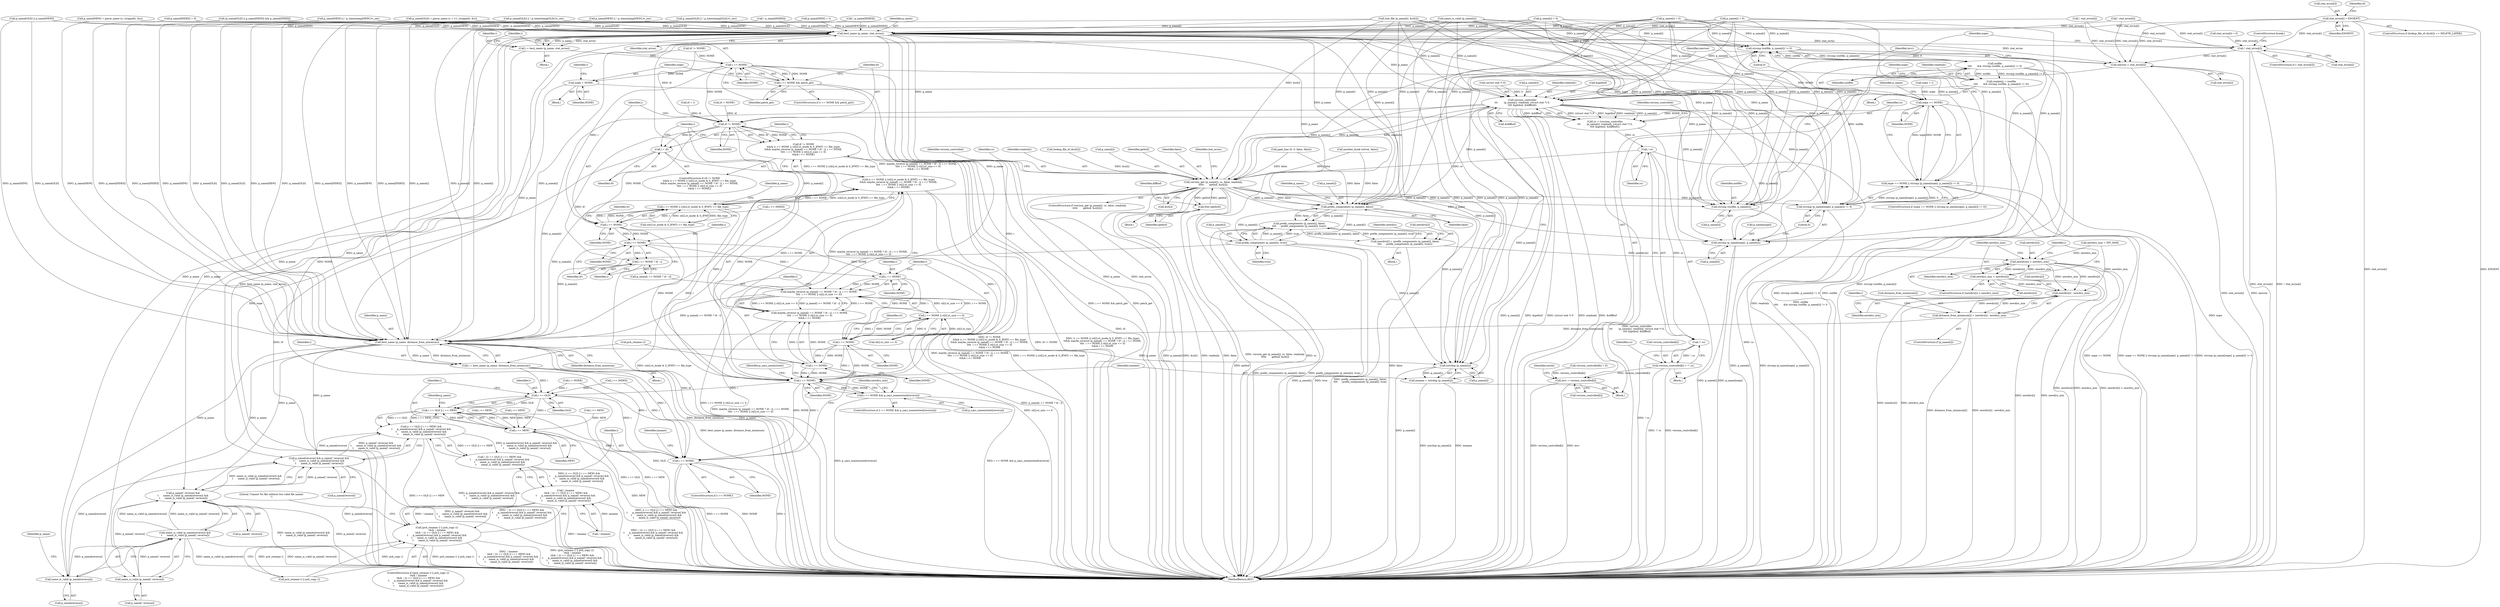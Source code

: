 digraph "0_savannah_f290f48a621867084884bfff87f8093c15195e6a@array" {
"1001793" [label="(Call,stat_errno[i] = ENOENT)"];
"1001816" [label="(Call,best_name (p_name, stat_errno))"];
"1001814" [label="(Call,i = best_name (p_name, stat_errno))"];
"1001821" [label="(Call,i == NONE)"];
"1001820" [label="(Call,i == NONE && patch_get)"];
"1001827" [label="(Call,nope = NONE)"];
"1001861" [label="(Call,nope == NONE)"];
"1001860" [label="(Call,nope == NONE || strcmp (p_name[nope], p_name[i]) != 0)"];
"1001937" [label="(Call,i0 != NONE)"];
"1001936" [label="(Call,i0 != NONE\n\t\t&& (i == NONE || (st[i].st_mode & S_IFMT) == file_type)\n\t\t&& maybe_reverse (p_name[i == NONE ? i0 : i], i == NONE,\n\t\t\t\t  i == NONE || st[i].st_size == 0)\n\t\t&& i == NONE)"];
"1001942" [label="(Call,i == NONE)"];
"1001941" [label="(Call,i == NONE || (st[i].st_mode & S_IFMT) == file_type)"];
"1001940" [label="(Call,(i == NONE || (st[i].st_mode & S_IFMT) == file_type)\n\t\t&& maybe_reverse (p_name[i == NONE ? i0 : i], i == NONE,\n\t\t\t\t  i == NONE || st[i].st_size == 0)\n\t\t&& i == NONE)"];
"1001959" [label="(Call,i == NONE)"];
"1001958" [label="(Call,i == NONE ? i0 : i)"];
"1001964" [label="(Call,i == NONE)"];
"1001955" [label="(Call,maybe_reverse (p_name[i == NONE ? i0 : i], i == NONE,\n\t\t\t\t  i == NONE || st[i].st_size == 0))"];
"1001954" [label="(Call,maybe_reverse (p_name[i == NONE ? i0 : i], i == NONE,\n\t\t\t\t  i == NONE || st[i].st_size == 0)\n\t\t&& i == NONE)"];
"1002063" [label="(Call,best_name (p_name, distance_from_minimum))"];
"1002061" [label="(Call,i = best_name (p_name, distance_from_minimum))"];
"1002077" [label="(Call,i == OLD)"];
"1002076" [label="(Call,i == OLD || i == NEW)"];
"1002075" [label="(Call,(i == OLD || i == NEW) &&\n\t      p_name[reverse] && p_name[! reverse] &&\n\t      name_is_valid (p_name[reverse]) &&\n \t      name_is_valid (p_name[! reverse]))"];
"1002074" [label="(Call,! ((i == OLD || i == NEW) &&\n\t      p_name[reverse] && p_name[! reverse] &&\n\t      name_is_valid (p_name[reverse]) &&\n \t      name_is_valid (p_name[! reverse])))"];
"1002071" [label="(Call,! inname\n \t&& ! ((i == OLD || i == NEW) &&\n\t      p_name[reverse] && p_name[! reverse] &&\n\t      name_is_valid (p_name[reverse]) &&\n \t      name_is_valid (p_name[! reverse])))"];
"1002067" [label="(Call,(pch_rename () || pch_copy ())\n \t&& ! inname\n \t&& ! ((i == OLD || i == NEW) &&\n\t      p_name[reverse] && p_name[! reverse] &&\n\t      name_is_valid (p_name[reverse]) &&\n \t      name_is_valid (p_name[! reverse])))"];
"1002080" [label="(Call,i == NEW)"];
"1002110" [label="(Call,i == NONE)"];
"1002083" [label="(Call,p_name[reverse] && p_name[! reverse] &&\n\t      name_is_valid (p_name[reverse]) &&\n \t      name_is_valid (p_name[! reverse]))"];
"1002087" [label="(Call,p_name[! reverse] &&\n\t      name_is_valid (p_name[reverse]) &&\n \t      name_is_valid (p_name[! reverse]))"];
"1002093" [label="(Call,name_is_valid (p_name[reverse]))"];
"1002092" [label="(Call,name_is_valid (p_name[reverse]) &&\n \t      name_is_valid (p_name[! reverse]))"];
"1002097" [label="(Call,name_is_valid (p_name[! reverse]))"];
"1002152" [label="(Call,xstrdup (p_name[i]))"];
"1002150" [label="(Call,inname = xstrdup (p_name[i]))"];
"1001968" [label="(Call,i == NONE)"];
"1001967" [label="(Call,i == NONE || st[i].st_size == 0)"];
"1001978" [label="(Call,i == NONE)"];
"1001986" [label="(Call,i == NONE)"];
"1001985" [label="(Call,i == NONE && p_says_nonexistent[reverse])"];
"1001981" [label="(Call,i = i0)"];
"1001852" [label="(Call,strcmp (outfile, p_name[i]) != 0)"];
"1001850" [label="(Call,outfile\n\t\t\t\t       && strcmp (outfile, p_name[i]) != 0)"];
"1001848" [label="(Call,readonly = (outfile\n\t\t\t\t       && strcmp (outfile, p_name[i]) != 0))"];
"1001876" [label="(Call,version_controller\n\t\t\t        (p_name[i], readonly, (struct stat *) 0,\n\t\t\t\t &getbuf, &diffbuf))"];
"1001853" [label="(Call,strcmp (outfile, p_name[i]))"];
"1001864" [label="(Call,strcmp (p_name[nope], p_name[i]) != 0)"];
"1001865" [label="(Call,strcmp (p_name[nope], p_name[i]))"];
"1001874" [label="(Call,cs = (version_controller\n\t\t\t        (p_name[i], readonly, (struct stat *) 0,\n\t\t\t\t &getbuf, &diffbuf)))"];
"1001893" [label="(Call,! cs)"];
"1001892" [label="(Call,!! cs)"];
"1001888" [label="(Call,version_controlled[i] = !! cs)"];
"1002161" [label="(Call,invc = version_controlled[i])"];
"1001899" [label="(Call,version_get (p_name[i], cs, false, readonly,\n\t\t\t\t\t       getbuf, &st[i]))"];
"1001922" [label="(Call,free (getbuf))"];
"1002018" [label="(Call,prefix_components (p_name[i], false))"];
"1002017" [label="(Call,prefix_components (p_name[i], false)\n\t\t\t\t    - prefix_components (p_name[i], true))"];
"1002013" [label="(Call,newdirs[i] = (prefix_components (p_name[i], false)\n\t\t\t\t    - prefix_components (p_name[i], true)))"];
"1002029" [label="(Call,newdirs[i] < newdirs_min)"];
"1002034" [label="(Call,newdirs_min = newdirs[i])"];
"1002056" [label="(Call,newdirs[i] - newdirs_min)"];
"1002052" [label="(Call,distance_from_minimum[i] = newdirs[i] - newdirs_min)"];
"1002023" [label="(Call,prefix_components (p_name[i], true))"];
"1001927" [label="(Call,! stat_errno[i])"];
"1002156" [label="(Call,inerrno = stat_errno[i])"];
"1001904" [label="(Identifier,false)"];
"1002018" [label="(Call,prefix_components (p_name[i], false))"];
"1000187" [label="(Call,p_name[i] = 0)"];
"1001982" [label="(Identifier,i)"];
"1002153" [label="(Call,p_name[i])"];
"1002156" [label="(Call,inerrno = stat_errno[i])"];
"1001988" [label="(Identifier,NONE)"];
"1001903" [label="(Identifier,cs)"];
"1002110" [label="(Call,i == NONE)"];
"1001971" [label="(Call,st[i].st_size == 0)"];
"1001866" [label="(Call,p_name[nope])"];
"1001892" [label="(Call,!! cs)"];
"1001834" [label="(Call,i <= INDEX)"];
"1001820" [label="(Call,i == NONE && patch_get)"];
"1002163" [label="(Call,version_controlled[i])"];
"1002111" [label="(Identifier,i)"];
"1001818" [label="(Identifier,stat_errno)"];
"1001585" [label="(Call,! p_name[INDEX])"];
"1002017" [label="(Call,prefix_components (p_name[i], false)\n\t\t\t\t    - prefix_components (p_name[i], true))"];
"1002080" [label="(Call,i == NEW)"];
"1002099" [label="(Identifier,p_name)"];
"1002060" [label="(Identifier,newdirs_min)"];
"1001888" [label="(Call,version_controlled[i] = !! cs)"];
"1001794" [label="(Call,stat_errno[i])"];
"1002079" [label="(Identifier,OLD)"];
"1001884" [label="(Call,&getbuf)"];
"1001787" [label="(Call,lookup_file_id (&st[i]))"];
"1001721" [label="(Call,i <= INDEX)"];
"1002064" [label="(Identifier,p_name)"];
"1001890" [label="(Identifier,version_controlled)"];
"1001917" [label="(Call,version_controlled[i] = 0)"];
"1002036" [label="(Call,newdirs[i])"];
"1001821" [label="(Call,i == NONE)"];
"1001897" [label="(Block,)"];
"1001875" [label="(Identifier,cs)"];
"1001957" [label="(Identifier,p_name)"];
"1001848" [label="(Call,readonly = (outfile\n\t\t\t\t       && strcmp (outfile, p_name[i]) != 0))"];
"1002084" [label="(Call,p_name[reverse])"];
"1001395" [label="(Call,p_name[OLD] || ! p_timestamp[OLD].tv_sec)"];
"1001898" [label="(ControlStructure,if (version_get (p_name[i], cs, false, readonly,\n\t\t\t\t\t       getbuf, &st[i])))"];
"1001852" [label="(Call,strcmp (outfile, p_name[i]) != 0)"];
"1001986" [label="(Call,i == NONE)"];
"1001881" [label="(Call,(struct stat *) 0)"];
"1002063" [label="(Call,best_name (p_name, distance_from_minimum))"];
"1002028" [label="(ControlStructure,if (newdirs[i] < newdirs_min))"];
"1001928" [label="(Call,stat_errno[i])"];
"1001956" [label="(Call,p_name[i == NONE ? i0 : i])"];
"1001860" [label="(Call,nope == NONE || strcmp (p_name[nope], p_name[i]) != 0)"];
"1001900" [label="(Call,p_name[i])"];
"1002167" [label="(Identifier,instat)"];
"1002053" [label="(Call,distance_from_minimum[i])"];
"1001933" [label="(Identifier,nope)"];
"1001978" [label="(Call,i == NONE)"];
"1002013" [label="(Call,newdirs[i] = (prefix_components (p_name[i], false)\n\t\t\t\t    - prefix_components (p_name[i], true)))"];
"1002029" [label="(Call,newdirs[i] < newdirs_min)"];
"1001771" [label="(Call,stat_file (p_name[i], &st[i]))"];
"1002083" [label="(Call,p_name[reverse] && p_name[! reverse] &&\n\t      name_is_valid (p_name[reverse]) &&\n \t      name_is_valid (p_name[! reverse]))"];
"1002092" [label="(Call,name_is_valid (p_name[reverse]) &&\n \t      name_is_valid (p_name[! reverse]))"];
"1002152" [label="(Call,xstrdup (p_name[i]))"];
"1001733" [label="(Call,i0 != NONE)"];
"1001823" [label="(Identifier,NONE)"];
"1002088" [label="(Call,p_name[! reverse])"];
"1001850" [label="(Call,outfile\n\t\t\t\t       && strcmp (outfile, p_name[i]) != 0)"];
"1001985" [label="(Call,i == NONE && p_says_nonexistent[reverse])"];
"1002162" [label="(Identifier,invc)"];
"1002012" [label="(Block,)"];
"1002062" [label="(Identifier,i)"];
"1001405" [label="(Call,p_name[NEW] || ! p_timestamp[NEW].tv_sec)"];
"1000834" [label="(Call,i <= NEW)"];
"1001802" [label="(Call,name_is_valid (p_name[i]))"];
"1001935" [label="(ControlStructure,if (i0 != NONE\n\t\t&& (i == NONE || (st[i].st_mode & S_IFMT) == file_type)\n\t\t&& maybe_reverse (p_name[i == NONE ? i0 : i], i == NONE,\n\t\t\t\t  i == NONE || st[i].st_size == 0)\n\t\t&& i == NONE))"];
"1001814" [label="(Call,i = best_name (p_name, stat_errno))"];
"1001867" [label="(Identifier,p_name)"];
"1001936" [label="(Call,i0 != NONE\n\t\t&& (i == NONE || (st[i].st_mode & S_IFMT) == file_type)\n\t\t&& maybe_reverse (p_name[i == NONE ? i0 : i], i == NONE,\n\t\t\t\t  i == NONE || st[i].st_size == 0)\n\t\t&& i == NONE)"];
"1002078" [label="(Identifier,i)"];
"1001906" [label="(Identifier,getbuf)"];
"1002033" [label="(Identifier,newdirs_min)"];
"1001843" [label="(Block,)"];
"1002035" [label="(Identifier,newdirs_min)"];
"1001960" [label="(Identifier,i)"];
"1001696" [label="(Call,(p_name[OLD] || p_name[NEW]) && p_name[INDEX])"];
"1002019" [label="(Call,p_name[i])"];
"1001981" [label="(Call,i = i0)"];
"1002024" [label="(Call,p_name[i])"];
"1002173" [label="(MethodReturn,RET)"];
"1001940" [label="(Call,(i == NONE || (st[i].st_mode & S_IFMT) == file_type)\n\t\t&& maybe_reverse (p_name[i == NONE ? i0 : i], i == NONE,\n\t\t\t\t  i == NONE || st[i].st_size == 0)\n\t\t&& i == NONE)"];
"1001970" [label="(Identifier,NONE)"];
"1001869" [label="(Call,p_name[i])"];
"1001990" [label="(Identifier,p_says_nonexistent)"];
"1001832" [label="(Identifier,i)"];
"1001793" [label="(Call,stat_errno[i] = ENOENT)"];
"1001979" [label="(Identifier,i)"];
"1001858" [label="(Literal,0)"];
"1002052" [label="(Call,distance_from_minimum[i] = newdirs[i] - newdirs_min)"];
"1000813" [label="(Call,p_name[NEW] = parse_name (u, strippath, &u))"];
"1002030" [label="(Call,newdirs[i])"];
"1001964" [label="(Call,i == NONE)"];
"1001859" [label="(ControlStructure,if (nope == NONE || strcmp (p_name[nope], p_name[i]) != 0))"];
"1002075" [label="(Call,(i == OLD || i == NEW) &&\n\t      p_name[reverse] && p_name[! reverse] &&\n\t      name_is_valid (p_name[reverse]) &&\n \t      name_is_valid (p_name[! reverse]))"];
"1002151" [label="(Identifier,inname)"];
"1001893" [label="(Call,! cs)"];
"1000844" [label="(Call,p_name[i] = 0)"];
"1001689" [label="(Call,i0 = NONE)"];
"1001815" [label="(Identifier,i)"];
"1001995" [label="(Call,newdirs_min = INT_MAX)"];
"1001697" [label="(Call,p_name[OLD] || p_name[NEW])"];
"1001942" [label="(Call,i == NONE)"];
"1001827" [label="(Call,nope = NONE)"];
"1002072" [label="(Call,! inname)"];
"1001941" [label="(Call,i == NONE || (st[i].st_mode & S_IFMT) == file_type)"];
"1000777" [label="(Call,i <= NEW)"];
"1001416" [label="(Call,! p_name[INDEX])"];
"1001984" [label="(ControlStructure,if (i == NONE && p_says_nonexistent[reverse]))"];
"1001962" [label="(Identifier,i0)"];
"1001861" [label="(Call,nope == NONE)"];
"1001932" [label="(Call,nope = i)"];
"1001992" [label="(Block,)"];
"1002061" [label="(Call,i = best_name (p_name, distance_from_minimum))"];
"1002067" [label="(Call,(pch_rename () || pch_copy ())\n \t&& ! inname\n \t&& ! ((i == OLD || i == NEW) &&\n\t      p_name[reverse] && p_name[! reverse] &&\n\t      name_is_valid (p_name[reverse]) &&\n \t      name_is_valid (p_name[! reverse])))"];
"1002014" [label="(Call,newdirs[i])"];
"1002066" [label="(ControlStructure,if ((pch_rename () || pch_copy ())\n \t&& ! inname\n \t&& ! ((i == OLD || i == NEW) &&\n\t      p_name[reverse] && p_name[! reverse] &&\n\t      name_is_valid (p_name[reverse]) &&\n \t      name_is_valid (p_name[! reverse]))))"];
"1000377" [label="(Call,pget_line (0, 0, false, false))"];
"1001829" [label="(Identifier,NONE)"];
"1001980" [label="(Identifier,NONE)"];
"1002115" [label="(Identifier,inname)"];
"1001825" [label="(Block,)"];
"1001785" [label="(ControlStructure,if (lookup_file_id (&st[i]) == DELETE_LATER))"];
"1001876" [label="(Call,version_controller\n\t\t\t        (p_name[i], readonly, (struct stat *) 0,\n\t\t\t\t &getbuf, &diffbuf))"];
"1001877" [label="(Call,p_name[i])"];
"1001817" [label="(Identifier,p_name)"];
"1002157" [label="(Identifier,inerrno)"];
"1001931" [label="(ControlStructure,break;)"];
"1001813" [label="(Block,)"];
"1001865" [label="(Call,strcmp (p_name[nope], p_name[i]))"];
"1001989" [label="(Call,p_says_nonexistent[reverse])"];
"1001996" [label="(Identifier,newdirs_min)"];
"1001945" [label="(Call,(st[i].st_mode & S_IFMT) == file_type)"];
"1000795" [label="(Call,p_name[OLD] = parse_name (s + 11, strippath, &u))"];
"1001681" [label="(Call,i = NONE)"];
"1001822" [label="(Identifier,i)"];
"1001816" [label="(Call,best_name (p_name, stat_errno))"];
"1001907" [label="(Call,&st[i])"];
"1001899" [label="(Call,version_get (p_name[i], cs, false, readonly,\n\t\t\t\t\t       getbuf, &st[i]))"];
"1002074" [label="(Call,! ((i == OLD || i == NEW) &&\n\t      p_name[reverse] && p_name[! reverse] &&\n\t      name_is_valid (p_name[reverse]) &&\n \t      name_is_valid (p_name[! reverse])))"];
"1002048" [label="(ControlStructure,if (p_name[i]))"];
"1002047" [label="(Identifier,i)"];
"1001955" [label="(Call,maybe_reverse (p_name[i == NONE ? i0 : i], i == NONE,\n\t\t\t\t  i == NONE || st[i].st_size == 0))"];
"1002022" [label="(Identifier,false)"];
"1002112" [label="(Identifier,NONE)"];
"1002077" [label="(Call,i == OLD)"];
"1001913" [label="(Identifier,stat_errno)"];
"1002094" [label="(Call,p_name[reverse])"];
"1001963" [label="(Identifier,i)"];
"1002027" [label="(Identifier,true)"];
"1002085" [label="(Identifier,p_name)"];
"1002007" [label="(Identifier,i)"];
"1002109" [label="(ControlStructure,if (i == NONE))"];
"1001864" [label="(Call,strcmp (p_name[nope], p_name[i]) != 0)"];
"1001987" [label="(Identifier,i)"];
"1002161" [label="(Call,invc = version_controlled[i])"];
"1001959" [label="(Call,i == NONE)"];
"1002093" [label="(Call,name_is_valid (p_name[reverse]))"];
"1001939" [label="(Identifier,NONE)"];
"1001855" [label="(Call,p_name[i])"];
"1000787" [label="(Call,p_name[i] = 0)"];
"1002071" [label="(Call,! inname\n \t&& ! ((i == OLD || i == NEW) &&\n\t      p_name[reverse] && p_name[! reverse] &&\n\t      name_is_valid (p_name[reverse]) &&\n \t      name_is_valid (p_name[! reverse])))"];
"1001919" [label="(Identifier,version_controlled)"];
"1001958" [label="(Call,i == NONE ? i0 : i)"];
"1001808" [label="(Identifier,i0)"];
"1001281" [label="(Call,p_name[NEW] = t)"];
"1001872" [label="(Literal,0)"];
"1001874" [label="(Call,cs = (version_controller\n\t\t\t        (p_name[i], readonly, (struct stat *) 0,\n\t\t\t\t &getbuf, &diffbuf)))"];
"1001969" [label="(Identifier,i)"];
"1002150" [label="(Call,inname = xstrdup (p_name[i]))"];
"1002097" [label="(Call,name_is_valid (p_name[! reverse]))"];
"1001938" [label="(Identifier,i0)"];
"1002149" [label="(Block,)"];
"1002025" [label="(Identifier,p_name)"];
"1001926" [label="(ControlStructure,if (! stat_errno[i]))"];
"1001968" [label="(Call,i == NONE)"];
"1001853" [label="(Call,strcmp (outfile, p_name[i]))"];
"1001849" [label="(Identifier,readonly)"];
"1001925" [label="(Identifier,diffbuf)"];
"1001896" [label="(Identifier,cs)"];
"1002069" [label="(Call,pch_rename ())"];
"1001873" [label="(Block,)"];
"1001894" [label="(Identifier,cs)"];
"1001965" [label="(Identifier,i)"];
"1001880" [label="(Identifier,readonly)"];
"1001780" [label="(Call,! stat_errno[i])"];
"1001949" [label="(Identifier,st)"];
"1001889" [label="(Call,version_controlled[i])"];
"1001863" [label="(Identifier,NONE)"];
"1002065" [label="(Identifier,distance_from_minimum)"];
"1002057" [label="(Call,newdirs[i])"];
"1002158" [label="(Call,stat_errno[i])"];
"1002023" [label="(Call,prefix_components (p_name[i], true))"];
"1001943" [label="(Identifier,i)"];
"1001797" [label="(Identifier,ENOENT)"];
"1001712" [label="(Call,p_name[INDEX] = 0)"];
"1001824" [label="(Identifier,patch_get)"];
"1001944" [label="(Identifier,NONE)"];
"1002031" [label="(Identifier,newdirs)"];
"1002034" [label="(Call,newdirs_min = newdirs[i])"];
"1002068" [label="(Call,pch_rename () || pch_copy ())"];
"1002082" [label="(Identifier,NEW)"];
"1001922" [label="(Call,free (getbuf))"];
"1001819" [label="(ControlStructure,if (i == NONE && patch_get))"];
"1001974" [label="(Identifier,st)"];
"1001536" [label="(Call,another_hunk (retval, false))"];
"1001961" [label="(Identifier,NONE)"];
"1002076" [label="(Call,i == OLD || i == NEW)"];
"1001828" [label="(Identifier,nope)"];
"1001967" [label="(Call,i == NONE || st[i].st_size == 0)"];
"1002081" [label="(Identifier,i)"];
"1001862" [label="(Identifier,nope)"];
"1001954" [label="(Call,maybe_reverse (p_name[i == NONE ? i0 : i], i == NONE,\n\t\t\t\t  i == NONE || st[i].st_size == 0)\n\t\t&& i == NONE)"];
"1001564" [label="(Call,p_name[OLD] || ! p_timestamp[OLD].tv_sec)"];
"1001851" [label="(Identifier,outfile)"];
"1001923" [label="(Identifier,getbuf)"];
"1001807" [label="(Call,i0 = i)"];
"1002056" [label="(Call,newdirs[i] - newdirs_min)"];
"1000260" [label="(Call,i <= NEW)"];
"1001927" [label="(Call,! stat_errno[i])"];
"1002087" [label="(Call,p_name[! reverse] &&\n\t      name_is_valid (p_name[reverse]) &&\n \t      name_is_valid (p_name[! reverse]))"];
"1001966" [label="(Identifier,NONE)"];
"1001983" [label="(Identifier,i0)"];
"1001574" [label="(Call,p_name[NEW] || ! p_timestamp[NEW].tv_sec)"];
"1002098" [label="(Call,p_name[! reverse])"];
"1001886" [label="(Call,&diffbuf)"];
"1001854" [label="(Identifier,outfile)"];
"1001905" [label="(Identifier,readonly)"];
"1001911" [label="(Call,stat_errno[i] = 0)"];
"1001754" [label="(Call,! stat_errno[i])"];
"1001937" [label="(Call,i0 != NONE)"];
"1002104" [label="(Literal,\"Cannot %s file without two valid file names\n\")"];
"1001793" -> "1001785"  [label="AST: "];
"1001793" -> "1001797"  [label="CFG: "];
"1001794" -> "1001793"  [label="AST: "];
"1001797" -> "1001793"  [label="AST: "];
"1001808" -> "1001793"  [label="CFG: "];
"1001793" -> "1002173"  [label="DDG: ENOENT"];
"1001793" -> "1002173"  [label="DDG: stat_errno[i]"];
"1001793" -> "1001816"  [label="DDG: stat_errno[i]"];
"1001793" -> "1001927"  [label="DDG: stat_errno[i]"];
"1001793" -> "1002156"  [label="DDG: stat_errno[i]"];
"1001816" -> "1001814"  [label="AST: "];
"1001816" -> "1001818"  [label="CFG: "];
"1001817" -> "1001816"  [label="AST: "];
"1001818" -> "1001816"  [label="AST: "];
"1001814" -> "1001816"  [label="CFG: "];
"1001816" -> "1002173"  [label="DDG: stat_errno"];
"1001816" -> "1002173"  [label="DDG: p_name"];
"1001816" -> "1001814"  [label="DDG: p_name"];
"1001816" -> "1001814"  [label="DDG: stat_errno"];
"1000187" -> "1001816"  [label="DDG: p_name[i]"];
"1000787" -> "1001816"  [label="DDG: p_name[i]"];
"1001712" -> "1001816"  [label="DDG: p_name[INDEX]"];
"1000813" -> "1001816"  [label="DDG: p_name[NEW]"];
"1001771" -> "1001816"  [label="DDG: p_name[i]"];
"1001405" -> "1001816"  [label="DDG: p_name[NEW]"];
"1001696" -> "1001816"  [label="DDG: p_name[INDEX]"];
"1001574" -> "1001816"  [label="DDG: p_name[NEW]"];
"1001395" -> "1001816"  [label="DDG: p_name[OLD]"];
"1000795" -> "1001816"  [label="DDG: p_name[OLD]"];
"1001416" -> "1001816"  [label="DDG: p_name[INDEX]"];
"1001564" -> "1001816"  [label="DDG: p_name[OLD]"];
"1001802" -> "1001816"  [label="DDG: p_name[i]"];
"1001281" -> "1001816"  [label="DDG: p_name[NEW]"];
"1001697" -> "1001816"  [label="DDG: p_name[OLD]"];
"1001697" -> "1001816"  [label="DDG: p_name[NEW]"];
"1001585" -> "1001816"  [label="DDG: p_name[INDEX]"];
"1000844" -> "1001816"  [label="DDG: p_name[i]"];
"1001754" -> "1001816"  [label="DDG: stat_errno[i]"];
"1001780" -> "1001816"  [label="DDG: stat_errno[i]"];
"1001816" -> "1001852"  [label="DDG: p_name"];
"1001816" -> "1001853"  [label="DDG: p_name"];
"1001816" -> "1001864"  [label="DDG: p_name"];
"1001816" -> "1001865"  [label="DDG: p_name"];
"1001816" -> "1001876"  [label="DDG: p_name"];
"1001816" -> "1001899"  [label="DDG: p_name"];
"1001816" -> "1001927"  [label="DDG: stat_errno"];
"1001816" -> "1001955"  [label="DDG: p_name"];
"1001816" -> "1002018"  [label="DDG: p_name"];
"1001816" -> "1002023"  [label="DDG: p_name"];
"1001816" -> "1002063"  [label="DDG: p_name"];
"1001816" -> "1002083"  [label="DDG: p_name"];
"1001816" -> "1002087"  [label="DDG: p_name"];
"1001816" -> "1002093"  [label="DDG: p_name"];
"1001816" -> "1002097"  [label="DDG: p_name"];
"1001816" -> "1002152"  [label="DDG: p_name"];
"1001816" -> "1002156"  [label="DDG: stat_errno"];
"1001814" -> "1001813"  [label="AST: "];
"1001815" -> "1001814"  [label="AST: "];
"1001822" -> "1001814"  [label="CFG: "];
"1001814" -> "1002173"  [label="DDG: best_name (p_name, stat_errno)"];
"1001814" -> "1001821"  [label="DDG: i"];
"1001821" -> "1001820"  [label="AST: "];
"1001821" -> "1001823"  [label="CFG: "];
"1001822" -> "1001821"  [label="AST: "];
"1001823" -> "1001821"  [label="AST: "];
"1001824" -> "1001821"  [label="CFG: "];
"1001820" -> "1001821"  [label="CFG: "];
"1001821" -> "1001820"  [label="DDG: i"];
"1001821" -> "1001820"  [label="DDG: NONE"];
"1001733" -> "1001821"  [label="DDG: NONE"];
"1001821" -> "1001827"  [label="DDG: NONE"];
"1001821" -> "1001861"  [label="DDG: NONE"];
"1001821" -> "1001937"  [label="DDG: NONE"];
"1001821" -> "1001942"  [label="DDG: i"];
"1001821" -> "1001986"  [label="DDG: i"];
"1001820" -> "1001819"  [label="AST: "];
"1001820" -> "1001824"  [label="CFG: "];
"1001824" -> "1001820"  [label="AST: "];
"1001828" -> "1001820"  [label="CFG: "];
"1001938" -> "1001820"  [label="CFG: "];
"1001820" -> "1002173"  [label="DDG: i == NONE && patch_get"];
"1001820" -> "1002173"  [label="DDG: patch_get"];
"1001827" -> "1001825"  [label="AST: "];
"1001827" -> "1001829"  [label="CFG: "];
"1001828" -> "1001827"  [label="AST: "];
"1001829" -> "1001827"  [label="AST: "];
"1001832" -> "1001827"  [label="CFG: "];
"1001827" -> "1002173"  [label="DDG: nope"];
"1001827" -> "1001861"  [label="DDG: nope"];
"1001861" -> "1001860"  [label="AST: "];
"1001861" -> "1001863"  [label="CFG: "];
"1001862" -> "1001861"  [label="AST: "];
"1001863" -> "1001861"  [label="AST: "];
"1001867" -> "1001861"  [label="CFG: "];
"1001860" -> "1001861"  [label="CFG: "];
"1001861" -> "1002173"  [label="DDG: nope"];
"1001861" -> "1001860"  [label="DDG: nope"];
"1001861" -> "1001860"  [label="DDG: NONE"];
"1001932" -> "1001861"  [label="DDG: nope"];
"1001861" -> "1001937"  [label="DDG: NONE"];
"1001860" -> "1001859"  [label="AST: "];
"1001860" -> "1001864"  [label="CFG: "];
"1001864" -> "1001860"  [label="AST: "];
"1001875" -> "1001860"  [label="CFG: "];
"1001933" -> "1001860"  [label="CFG: "];
"1001860" -> "1002173"  [label="DDG: strcmp (p_name[nope], p_name[i]) != 0"];
"1001860" -> "1002173"  [label="DDG: nope == NONE"];
"1001860" -> "1002173"  [label="DDG: nope == NONE || strcmp (p_name[nope], p_name[i]) != 0"];
"1001864" -> "1001860"  [label="DDG: strcmp (p_name[nope], p_name[i])"];
"1001864" -> "1001860"  [label="DDG: 0"];
"1001937" -> "1001936"  [label="AST: "];
"1001937" -> "1001939"  [label="CFG: "];
"1001938" -> "1001937"  [label="AST: "];
"1001939" -> "1001937"  [label="AST: "];
"1001943" -> "1001937"  [label="CFG: "];
"1001936" -> "1001937"  [label="CFG: "];
"1001937" -> "1002173"  [label="DDG: i0"];
"1001937" -> "1001936"  [label="DDG: i0"];
"1001937" -> "1001936"  [label="DDG: NONE"];
"1001807" -> "1001937"  [label="DDG: i0"];
"1001689" -> "1001937"  [label="DDG: i0"];
"1001733" -> "1001937"  [label="DDG: i0"];
"1001937" -> "1001942"  [label="DDG: NONE"];
"1001937" -> "1001958"  [label="DDG: i0"];
"1001937" -> "1001981"  [label="DDG: i0"];
"1001937" -> "1001986"  [label="DDG: NONE"];
"1001936" -> "1001935"  [label="AST: "];
"1001936" -> "1001940"  [label="CFG: "];
"1001940" -> "1001936"  [label="AST: "];
"1001982" -> "1001936"  [label="CFG: "];
"1001987" -> "1001936"  [label="CFG: "];
"1001936" -> "1002173"  [label="DDG: i0 != NONE"];
"1001936" -> "1002173"  [label="DDG: (i == NONE || (st[i].st_mode & S_IFMT) == file_type)\n\t\t&& maybe_reverse (p_name[i == NONE ? i0 : i], i == NONE,\n\t\t\t\t  i == NONE || st[i].st_size == 0)\n\t\t&& i == NONE"];
"1001936" -> "1002173"  [label="DDG: i0 != NONE\n\t\t&& (i == NONE || (st[i].st_mode & S_IFMT) == file_type)\n\t\t&& maybe_reverse (p_name[i == NONE ? i0 : i], i == NONE,\n\t\t\t\t  i == NONE || st[i].st_size == 0)\n\t\t&& i == NONE"];
"1001940" -> "1001936"  [label="DDG: i == NONE || (st[i].st_mode & S_IFMT) == file_type"];
"1001940" -> "1001936"  [label="DDG: maybe_reverse (p_name[i == NONE ? i0 : i], i == NONE,\n\t\t\t\t  i == NONE || st[i].st_size == 0)\n\t\t&& i == NONE"];
"1001942" -> "1001941"  [label="AST: "];
"1001942" -> "1001944"  [label="CFG: "];
"1001943" -> "1001942"  [label="AST: "];
"1001944" -> "1001942"  [label="AST: "];
"1001949" -> "1001942"  [label="CFG: "];
"1001941" -> "1001942"  [label="CFG: "];
"1001942" -> "1001941"  [label="DDG: i"];
"1001942" -> "1001941"  [label="DDG: NONE"];
"1001834" -> "1001942"  [label="DDG: i"];
"1001942" -> "1001959"  [label="DDG: i"];
"1001942" -> "1001959"  [label="DDG: NONE"];
"1001942" -> "1001986"  [label="DDG: i"];
"1001942" -> "1001986"  [label="DDG: NONE"];
"1001941" -> "1001940"  [label="AST: "];
"1001941" -> "1001945"  [label="CFG: "];
"1001945" -> "1001941"  [label="AST: "];
"1001957" -> "1001941"  [label="CFG: "];
"1001940" -> "1001941"  [label="CFG: "];
"1001941" -> "1002173"  [label="DDG: (st[i].st_mode & S_IFMT) == file_type"];
"1001941" -> "1001940"  [label="DDG: i == NONE"];
"1001941" -> "1001940"  [label="DDG: (st[i].st_mode & S_IFMT) == file_type"];
"1001945" -> "1001941"  [label="DDG: st[i].st_mode & S_IFMT"];
"1001945" -> "1001941"  [label="DDG: file_type"];
"1001940" -> "1001954"  [label="CFG: "];
"1001954" -> "1001940"  [label="AST: "];
"1001940" -> "1002173"  [label="DDG: maybe_reverse (p_name[i == NONE ? i0 : i], i == NONE,\n\t\t\t\t  i == NONE || st[i].st_size == 0)\n\t\t&& i == NONE"];
"1001940" -> "1002173"  [label="DDG: i == NONE || (st[i].st_mode & S_IFMT) == file_type"];
"1001954" -> "1001940"  [label="DDG: maybe_reverse (p_name[i == NONE ? i0 : i], i == NONE,\n\t\t\t\t  i == NONE || st[i].st_size == 0)"];
"1001954" -> "1001940"  [label="DDG: i == NONE"];
"1001959" -> "1001958"  [label="AST: "];
"1001959" -> "1001961"  [label="CFG: "];
"1001960" -> "1001959"  [label="AST: "];
"1001961" -> "1001959"  [label="AST: "];
"1001962" -> "1001959"  [label="CFG: "];
"1001963" -> "1001959"  [label="CFG: "];
"1001959" -> "1001958"  [label="DDG: i"];
"1001959" -> "1001964"  [label="DDG: i"];
"1001959" -> "1001964"  [label="DDG: NONE"];
"1001958" -> "1001956"  [label="AST: "];
"1001958" -> "1001962"  [label="CFG: "];
"1001958" -> "1001963"  [label="CFG: "];
"1001962" -> "1001958"  [label="AST: "];
"1001963" -> "1001958"  [label="AST: "];
"1001956" -> "1001958"  [label="CFG: "];
"1001958" -> "1002173"  [label="DDG: i0"];
"1001964" -> "1001955"  [label="AST: "];
"1001964" -> "1001966"  [label="CFG: "];
"1001965" -> "1001964"  [label="AST: "];
"1001966" -> "1001964"  [label="AST: "];
"1001969" -> "1001964"  [label="CFG: "];
"1001964" -> "1001955"  [label="DDG: i"];
"1001964" -> "1001955"  [label="DDG: NONE"];
"1001964" -> "1001968"  [label="DDG: i"];
"1001964" -> "1001968"  [label="DDG: NONE"];
"1001955" -> "1001954"  [label="AST: "];
"1001955" -> "1001967"  [label="CFG: "];
"1001956" -> "1001955"  [label="AST: "];
"1001967" -> "1001955"  [label="AST: "];
"1001979" -> "1001955"  [label="CFG: "];
"1001954" -> "1001955"  [label="CFG: "];
"1001955" -> "1002173"  [label="DDG: i == NONE || st[i].st_size == 0"];
"1001955" -> "1002173"  [label="DDG: p_name[i == NONE ? i0 : i]"];
"1001955" -> "1001954"  [label="DDG: p_name[i == NONE ? i0 : i]"];
"1001955" -> "1001954"  [label="DDG: i == NONE"];
"1001955" -> "1001954"  [label="DDG: i == NONE || st[i].st_size == 0"];
"1001967" -> "1001955"  [label="DDG: i == NONE"];
"1001967" -> "1001955"  [label="DDG: st[i].st_size == 0"];
"1001955" -> "1002063"  [label="DDG: p_name[i == NONE ? i0 : i]"];
"1001954" -> "1001978"  [label="CFG: "];
"1001978" -> "1001954"  [label="AST: "];
"1001954" -> "1002173"  [label="DDG: maybe_reverse (p_name[i == NONE ? i0 : i], i == NONE,\n\t\t\t\t  i == NONE || st[i].st_size == 0)"];
"1001978" -> "1001954"  [label="DDG: i"];
"1001978" -> "1001954"  [label="DDG: NONE"];
"1002063" -> "1002061"  [label="AST: "];
"1002063" -> "1002065"  [label="CFG: "];
"1002064" -> "1002063"  [label="AST: "];
"1002065" -> "1002063"  [label="AST: "];
"1002061" -> "1002063"  [label="CFG: "];
"1002063" -> "1002173"  [label="DDG: distance_from_minimum"];
"1002063" -> "1002173"  [label="DDG: p_name"];
"1002063" -> "1002061"  [label="DDG: p_name"];
"1002063" -> "1002061"  [label="DDG: distance_from_minimum"];
"1000187" -> "1002063"  [label="DDG: p_name[i]"];
"1001876" -> "1002063"  [label="DDG: p_name[i]"];
"1000787" -> "1002063"  [label="DDG: p_name[i]"];
"1001712" -> "1002063"  [label="DDG: p_name[INDEX]"];
"1000813" -> "1002063"  [label="DDG: p_name[NEW]"];
"1001771" -> "1002063"  [label="DDG: p_name[i]"];
"1001405" -> "1002063"  [label="DDG: p_name[NEW]"];
"1001574" -> "1002063"  [label="DDG: p_name[NEW]"];
"1000795" -> "1002063"  [label="DDG: p_name[OLD]"];
"1001416" -> "1002063"  [label="DDG: p_name[INDEX]"];
"1001564" -> "1002063"  [label="DDG: p_name[OLD]"];
"1001802" -> "1002063"  [label="DDG: p_name[i]"];
"1001281" -> "1002063"  [label="DDG: p_name[NEW]"];
"1001697" -> "1002063"  [label="DDG: p_name[OLD]"];
"1001697" -> "1002063"  [label="DDG: p_name[NEW]"];
"1001696" -> "1002063"  [label="DDG: p_name[INDEX]"];
"1001899" -> "1002063"  [label="DDG: p_name[i]"];
"1001585" -> "1002063"  [label="DDG: p_name[INDEX]"];
"1000844" -> "1002063"  [label="DDG: p_name[i]"];
"1002023" -> "1002063"  [label="DDG: p_name[i]"];
"1001395" -> "1002063"  [label="DDG: p_name[OLD]"];
"1002052" -> "1002063"  [label="DDG: distance_from_minimum[i]"];
"1002063" -> "1002083"  [label="DDG: p_name"];
"1002063" -> "1002087"  [label="DDG: p_name"];
"1002063" -> "1002093"  [label="DDG: p_name"];
"1002063" -> "1002097"  [label="DDG: p_name"];
"1002063" -> "1002152"  [label="DDG: p_name"];
"1002061" -> "1001992"  [label="AST: "];
"1002062" -> "1002061"  [label="AST: "];
"1002069" -> "1002061"  [label="CFG: "];
"1002061" -> "1002173"  [label="DDG: best_name (p_name, distance_from_minimum)"];
"1002061" -> "1002077"  [label="DDG: i"];
"1002061" -> "1002110"  [label="DDG: i"];
"1002077" -> "1002076"  [label="AST: "];
"1002077" -> "1002079"  [label="CFG: "];
"1002078" -> "1002077"  [label="AST: "];
"1002079" -> "1002077"  [label="AST: "];
"1002081" -> "1002077"  [label="CFG: "];
"1002076" -> "1002077"  [label="CFG: "];
"1002077" -> "1002173"  [label="DDG: OLD"];
"1002077" -> "1002076"  [label="DDG: i"];
"1002077" -> "1002076"  [label="DDG: OLD"];
"1001681" -> "1002077"  [label="DDG: i"];
"1001986" -> "1002077"  [label="DDG: i"];
"1001721" -> "1002077"  [label="DDG: i"];
"1002077" -> "1002080"  [label="DDG: i"];
"1002077" -> "1002110"  [label="DDG: i"];
"1002076" -> "1002075"  [label="AST: "];
"1002076" -> "1002080"  [label="CFG: "];
"1002080" -> "1002076"  [label="AST: "];
"1002085" -> "1002076"  [label="CFG: "];
"1002075" -> "1002076"  [label="CFG: "];
"1002076" -> "1002173"  [label="DDG: i == NEW"];
"1002076" -> "1002173"  [label="DDG: i == OLD"];
"1002076" -> "1002075"  [label="DDG: i == OLD"];
"1002076" -> "1002075"  [label="DDG: i == NEW"];
"1002080" -> "1002076"  [label="DDG: i"];
"1002080" -> "1002076"  [label="DDG: NEW"];
"1002075" -> "1002074"  [label="AST: "];
"1002075" -> "1002083"  [label="CFG: "];
"1002083" -> "1002075"  [label="AST: "];
"1002074" -> "1002075"  [label="CFG: "];
"1002075" -> "1002173"  [label="DDG: p_name[reverse] && p_name[! reverse] &&\n\t      name_is_valid (p_name[reverse]) &&\n \t      name_is_valid (p_name[! reverse])"];
"1002075" -> "1002173"  [label="DDG: i == OLD || i == NEW"];
"1002075" -> "1002074"  [label="DDG: i == OLD || i == NEW"];
"1002075" -> "1002074"  [label="DDG: p_name[reverse] && p_name[! reverse] &&\n\t      name_is_valid (p_name[reverse]) &&\n \t      name_is_valid (p_name[! reverse])"];
"1002083" -> "1002075"  [label="DDG: p_name[reverse]"];
"1002083" -> "1002075"  [label="DDG: p_name[! reverse] &&\n\t      name_is_valid (p_name[reverse]) &&\n \t      name_is_valid (p_name[! reverse])"];
"1002074" -> "1002071"  [label="AST: "];
"1002071" -> "1002074"  [label="CFG: "];
"1002074" -> "1002173"  [label="DDG: (i == OLD || i == NEW) &&\n\t      p_name[reverse] && p_name[! reverse] &&\n\t      name_is_valid (p_name[reverse]) &&\n \t      name_is_valid (p_name[! reverse])"];
"1002074" -> "1002071"  [label="DDG: (i == OLD || i == NEW) &&\n\t      p_name[reverse] && p_name[! reverse] &&\n\t      name_is_valid (p_name[reverse]) &&\n \t      name_is_valid (p_name[! reverse])"];
"1002071" -> "1002067"  [label="AST: "];
"1002071" -> "1002072"  [label="CFG: "];
"1002072" -> "1002071"  [label="AST: "];
"1002067" -> "1002071"  [label="CFG: "];
"1002071" -> "1002173"  [label="DDG: ! inname"];
"1002071" -> "1002173"  [label="DDG: ! ((i == OLD || i == NEW) &&\n\t      p_name[reverse] && p_name[! reverse] &&\n\t      name_is_valid (p_name[reverse]) &&\n \t      name_is_valid (p_name[! reverse]))"];
"1002071" -> "1002067"  [label="DDG: ! inname"];
"1002071" -> "1002067"  [label="DDG: ! ((i == OLD || i == NEW) &&\n\t      p_name[reverse] && p_name[! reverse] &&\n\t      name_is_valid (p_name[reverse]) &&\n \t      name_is_valid (p_name[! reverse]))"];
"1002072" -> "1002071"  [label="DDG: inname"];
"1002067" -> "1002066"  [label="AST: "];
"1002067" -> "1002068"  [label="CFG: "];
"1002068" -> "1002067"  [label="AST: "];
"1002104" -> "1002067"  [label="CFG: "];
"1002111" -> "1002067"  [label="CFG: "];
"1002067" -> "1002173"  [label="DDG: ! inname\n \t&& ! ((i == OLD || i == NEW) &&\n\t      p_name[reverse] && p_name[! reverse] &&\n\t      name_is_valid (p_name[reverse]) &&\n \t      name_is_valid (p_name[! reverse]))"];
"1002067" -> "1002173"  [label="DDG: (pch_rename () || pch_copy ())\n \t&& ! inname\n \t&& ! ((i == OLD || i == NEW) &&\n\t      p_name[reverse] && p_name[! reverse] &&\n\t      name_is_valid (p_name[reverse]) &&\n \t      name_is_valid (p_name[! reverse]))"];
"1002067" -> "1002173"  [label="DDG: pch_rename () || pch_copy ()"];
"1002068" -> "1002067"  [label="DDG: pch_rename ()"];
"1002068" -> "1002067"  [label="DDG: pch_copy ()"];
"1002080" -> "1002082"  [label="CFG: "];
"1002081" -> "1002080"  [label="AST: "];
"1002082" -> "1002080"  [label="AST: "];
"1002080" -> "1002173"  [label="DDG: NEW"];
"1000260" -> "1002080"  [label="DDG: NEW"];
"1000834" -> "1002080"  [label="DDG: NEW"];
"1000777" -> "1002080"  [label="DDG: NEW"];
"1002080" -> "1002110"  [label="DDG: i"];
"1002110" -> "1002109"  [label="AST: "];
"1002110" -> "1002112"  [label="CFG: "];
"1002111" -> "1002110"  [label="AST: "];
"1002112" -> "1002110"  [label="AST: "];
"1002115" -> "1002110"  [label="CFG: "];
"1002151" -> "1002110"  [label="CFG: "];
"1002110" -> "1002173"  [label="DDG: NONE"];
"1002110" -> "1002173"  [label="DDG: i"];
"1002110" -> "1002173"  [label="DDG: i == NONE"];
"1001681" -> "1002110"  [label="DDG: i"];
"1001986" -> "1002110"  [label="DDG: i"];
"1001986" -> "1002110"  [label="DDG: NONE"];
"1001721" -> "1002110"  [label="DDG: i"];
"1001733" -> "1002110"  [label="DDG: NONE"];
"1002083" -> "1002084"  [label="CFG: "];
"1002083" -> "1002087"  [label="CFG: "];
"1002084" -> "1002083"  [label="AST: "];
"1002087" -> "1002083"  [label="AST: "];
"1002083" -> "1002173"  [label="DDG: p_name[reverse]"];
"1002083" -> "1002173"  [label="DDG: p_name[! reverse] &&\n\t      name_is_valid (p_name[reverse]) &&\n \t      name_is_valid (p_name[! reverse])"];
"1002093" -> "1002083"  [label="DDG: p_name[reverse]"];
"1002087" -> "1002083"  [label="DDG: p_name[! reverse]"];
"1002087" -> "1002083"  [label="DDG: name_is_valid (p_name[reverse]) &&\n \t      name_is_valid (p_name[! reverse])"];
"1002087" -> "1002088"  [label="CFG: "];
"1002087" -> "1002092"  [label="CFG: "];
"1002088" -> "1002087"  [label="AST: "];
"1002092" -> "1002087"  [label="AST: "];
"1002087" -> "1002173"  [label="DDG: name_is_valid (p_name[reverse]) &&\n \t      name_is_valid (p_name[! reverse])"];
"1002087" -> "1002173"  [label="DDG: p_name[! reverse]"];
"1002097" -> "1002087"  [label="DDG: p_name[! reverse]"];
"1002092" -> "1002087"  [label="DDG: name_is_valid (p_name[reverse])"];
"1002092" -> "1002087"  [label="DDG: name_is_valid (p_name[! reverse])"];
"1002093" -> "1002092"  [label="AST: "];
"1002093" -> "1002094"  [label="CFG: "];
"1002094" -> "1002093"  [label="AST: "];
"1002099" -> "1002093"  [label="CFG: "];
"1002092" -> "1002093"  [label="CFG: "];
"1002093" -> "1002092"  [label="DDG: p_name[reverse]"];
"1002092" -> "1002097"  [label="CFG: "];
"1002097" -> "1002092"  [label="AST: "];
"1002092" -> "1002173"  [label="DDG: name_is_valid (p_name[! reverse])"];
"1002092" -> "1002173"  [label="DDG: name_is_valid (p_name[reverse])"];
"1002097" -> "1002092"  [label="DDG: p_name[! reverse]"];
"1002097" -> "1002098"  [label="CFG: "];
"1002098" -> "1002097"  [label="AST: "];
"1002152" -> "1002150"  [label="AST: "];
"1002152" -> "1002153"  [label="CFG: "];
"1002153" -> "1002152"  [label="AST: "];
"1002150" -> "1002152"  [label="CFG: "];
"1002152" -> "1002173"  [label="DDG: p_name[i]"];
"1002152" -> "1002150"  [label="DDG: p_name[i]"];
"1000187" -> "1002152"  [label="DDG: p_name[i]"];
"1001876" -> "1002152"  [label="DDG: p_name[i]"];
"1000787" -> "1002152"  [label="DDG: p_name[i]"];
"1001771" -> "1002152"  [label="DDG: p_name[i]"];
"1002023" -> "1002152"  [label="DDG: p_name[i]"];
"1001802" -> "1002152"  [label="DDG: p_name[i]"];
"1001899" -> "1002152"  [label="DDG: p_name[i]"];
"1000844" -> "1002152"  [label="DDG: p_name[i]"];
"1002150" -> "1002149"  [label="AST: "];
"1002151" -> "1002150"  [label="AST: "];
"1002157" -> "1002150"  [label="CFG: "];
"1002150" -> "1002173"  [label="DDG: xstrdup (p_name[i])"];
"1002150" -> "1002173"  [label="DDG: inname"];
"1001968" -> "1001967"  [label="AST: "];
"1001968" -> "1001970"  [label="CFG: "];
"1001969" -> "1001968"  [label="AST: "];
"1001970" -> "1001968"  [label="AST: "];
"1001974" -> "1001968"  [label="CFG: "];
"1001967" -> "1001968"  [label="CFG: "];
"1001968" -> "1001967"  [label="DDG: i"];
"1001968" -> "1001967"  [label="DDG: NONE"];
"1001968" -> "1001978"  [label="DDG: i"];
"1001968" -> "1001978"  [label="DDG: NONE"];
"1001968" -> "1001986"  [label="DDG: i"];
"1001968" -> "1001986"  [label="DDG: NONE"];
"1001967" -> "1001971"  [label="CFG: "];
"1001971" -> "1001967"  [label="AST: "];
"1001967" -> "1002173"  [label="DDG: st[i].st_size == 0"];
"1001971" -> "1001967"  [label="DDG: st[i].st_size"];
"1001971" -> "1001967"  [label="DDG: 0"];
"1001978" -> "1001980"  [label="CFG: "];
"1001979" -> "1001978"  [label="AST: "];
"1001980" -> "1001978"  [label="AST: "];
"1001978" -> "1001986"  [label="DDG: i"];
"1001978" -> "1001986"  [label="DDG: NONE"];
"1001986" -> "1001985"  [label="AST: "];
"1001986" -> "1001988"  [label="CFG: "];
"1001987" -> "1001986"  [label="AST: "];
"1001988" -> "1001986"  [label="AST: "];
"1001990" -> "1001986"  [label="CFG: "];
"1001985" -> "1001986"  [label="CFG: "];
"1001986" -> "1001985"  [label="DDG: i"];
"1001986" -> "1001985"  [label="DDG: NONE"];
"1001981" -> "1001986"  [label="DDG: i"];
"1001834" -> "1001986"  [label="DDG: i"];
"1001985" -> "1001984"  [label="AST: "];
"1001985" -> "1001989"  [label="CFG: "];
"1001989" -> "1001985"  [label="AST: "];
"1001996" -> "1001985"  [label="CFG: "];
"1002069" -> "1001985"  [label="CFG: "];
"1001985" -> "1002173"  [label="DDG: p_says_nonexistent[reverse]"];
"1001985" -> "1002173"  [label="DDG: i == NONE && p_says_nonexistent[reverse]"];
"1001981" -> "1001935"  [label="AST: "];
"1001981" -> "1001983"  [label="CFG: "];
"1001982" -> "1001981"  [label="AST: "];
"1001983" -> "1001981"  [label="AST: "];
"1001987" -> "1001981"  [label="CFG: "];
"1001981" -> "1002173"  [label="DDG: i0"];
"1001852" -> "1001850"  [label="AST: "];
"1001852" -> "1001858"  [label="CFG: "];
"1001853" -> "1001852"  [label="AST: "];
"1001858" -> "1001852"  [label="AST: "];
"1001850" -> "1001852"  [label="CFG: "];
"1001852" -> "1002173"  [label="DDG: strcmp (outfile, p_name[i])"];
"1001852" -> "1001850"  [label="DDG: strcmp (outfile, p_name[i])"];
"1001852" -> "1001850"  [label="DDG: 0"];
"1001850" -> "1001852"  [label="DDG: outfile"];
"1000187" -> "1001852"  [label="DDG: p_name[i]"];
"1001876" -> "1001852"  [label="DDG: p_name[i]"];
"1000787" -> "1001852"  [label="DDG: p_name[i]"];
"1001771" -> "1001852"  [label="DDG: p_name[i]"];
"1001802" -> "1001852"  [label="DDG: p_name[i]"];
"1001899" -> "1001852"  [label="DDG: p_name[i]"];
"1000844" -> "1001852"  [label="DDG: p_name[i]"];
"1001850" -> "1001848"  [label="AST: "];
"1001850" -> "1001851"  [label="CFG: "];
"1001851" -> "1001850"  [label="AST: "];
"1001848" -> "1001850"  [label="CFG: "];
"1001850" -> "1002173"  [label="DDG: outfile"];
"1001850" -> "1002173"  [label="DDG: strcmp (outfile, p_name[i]) != 0"];
"1001850" -> "1001848"  [label="DDG: outfile"];
"1001850" -> "1001848"  [label="DDG: strcmp (outfile, p_name[i]) != 0"];
"1001850" -> "1001853"  [label="DDG: outfile"];
"1001848" -> "1001843"  [label="AST: "];
"1001849" -> "1001848"  [label="AST: "];
"1001862" -> "1001848"  [label="CFG: "];
"1001848" -> "1002173"  [label="DDG: outfile\n\t\t\t\t       && strcmp (outfile, p_name[i]) != 0"];
"1001848" -> "1002173"  [label="DDG: readonly"];
"1001848" -> "1001876"  [label="DDG: readonly"];
"1001876" -> "1001874"  [label="AST: "];
"1001876" -> "1001886"  [label="CFG: "];
"1001877" -> "1001876"  [label="AST: "];
"1001880" -> "1001876"  [label="AST: "];
"1001881" -> "1001876"  [label="AST: "];
"1001884" -> "1001876"  [label="AST: "];
"1001886" -> "1001876"  [label="AST: "];
"1001874" -> "1001876"  [label="CFG: "];
"1001876" -> "1002173"  [label="DDG: p_name[i]"];
"1001876" -> "1002173"  [label="DDG: &getbuf"];
"1001876" -> "1002173"  [label="DDG: (struct stat *) 0"];
"1001876" -> "1002173"  [label="DDG: readonly"];
"1001876" -> "1002173"  [label="DDG: &diffbuf"];
"1001876" -> "1001853"  [label="DDG: p_name[i]"];
"1001876" -> "1001864"  [label="DDG: p_name[i]"];
"1001876" -> "1001865"  [label="DDG: p_name[i]"];
"1001876" -> "1001874"  [label="DDG: (struct stat *) 0"];
"1001876" -> "1001874"  [label="DDG: &getbuf"];
"1001876" -> "1001874"  [label="DDG: readonly"];
"1001876" -> "1001874"  [label="DDG: p_name[i]"];
"1001876" -> "1001874"  [label="DDG: &diffbuf"];
"1000187" -> "1001876"  [label="DDG: p_name[i]"];
"1000787" -> "1001876"  [label="DDG: p_name[i]"];
"1001771" -> "1001876"  [label="DDG: p_name[i]"];
"1001802" -> "1001876"  [label="DDG: p_name[i]"];
"1001899" -> "1001876"  [label="DDG: p_name[i]"];
"1000844" -> "1001876"  [label="DDG: p_name[i]"];
"1001881" -> "1001876"  [label="DDG: 0"];
"1001876" -> "1001899"  [label="DDG: p_name[i]"];
"1001876" -> "1001899"  [label="DDG: readonly"];
"1001876" -> "1002018"  [label="DDG: p_name[i]"];
"1001853" -> "1001855"  [label="CFG: "];
"1001854" -> "1001853"  [label="AST: "];
"1001855" -> "1001853"  [label="AST: "];
"1001858" -> "1001853"  [label="CFG: "];
"1001853" -> "1002173"  [label="DDG: p_name[i]"];
"1000187" -> "1001853"  [label="DDG: p_name[i]"];
"1000787" -> "1001853"  [label="DDG: p_name[i]"];
"1001771" -> "1001853"  [label="DDG: p_name[i]"];
"1001802" -> "1001853"  [label="DDG: p_name[i]"];
"1001899" -> "1001853"  [label="DDG: p_name[i]"];
"1000844" -> "1001853"  [label="DDG: p_name[i]"];
"1001864" -> "1001872"  [label="CFG: "];
"1001865" -> "1001864"  [label="AST: "];
"1001872" -> "1001864"  [label="AST: "];
"1001864" -> "1002173"  [label="DDG: strcmp (p_name[nope], p_name[i])"];
"1000187" -> "1001864"  [label="DDG: p_name[i]"];
"1000787" -> "1001864"  [label="DDG: p_name[i]"];
"1001771" -> "1001864"  [label="DDG: p_name[i]"];
"1001802" -> "1001864"  [label="DDG: p_name[i]"];
"1001899" -> "1001864"  [label="DDG: p_name[i]"];
"1000844" -> "1001864"  [label="DDG: p_name[i]"];
"1001865" -> "1001869"  [label="CFG: "];
"1001866" -> "1001865"  [label="AST: "];
"1001869" -> "1001865"  [label="AST: "];
"1001872" -> "1001865"  [label="CFG: "];
"1001865" -> "1002173"  [label="DDG: p_name[nope]"];
"1001865" -> "1002173"  [label="DDG: p_name[i]"];
"1000187" -> "1001865"  [label="DDG: p_name[i]"];
"1000787" -> "1001865"  [label="DDG: p_name[i]"];
"1001771" -> "1001865"  [label="DDG: p_name[i]"];
"1001802" -> "1001865"  [label="DDG: p_name[i]"];
"1001899" -> "1001865"  [label="DDG: p_name[i]"];
"1000844" -> "1001865"  [label="DDG: p_name[i]"];
"1001874" -> "1001873"  [label="AST: "];
"1001875" -> "1001874"  [label="AST: "];
"1001890" -> "1001874"  [label="CFG: "];
"1001874" -> "1002173"  [label="DDG: version_controller\n\t\t\t        (p_name[i], readonly, (struct stat *) 0,\n\t\t\t\t &getbuf, &diffbuf)"];
"1001874" -> "1001893"  [label="DDG: cs"];
"1001893" -> "1001892"  [label="AST: "];
"1001893" -> "1001894"  [label="CFG: "];
"1001894" -> "1001893"  [label="AST: "];
"1001892" -> "1001893"  [label="CFG: "];
"1001893" -> "1002173"  [label="DDG: cs"];
"1001893" -> "1001892"  [label="DDG: cs"];
"1001893" -> "1001899"  [label="DDG: cs"];
"1001892" -> "1001888"  [label="AST: "];
"1001888" -> "1001892"  [label="CFG: "];
"1001892" -> "1002173"  [label="DDG: ! cs"];
"1001892" -> "1001888"  [label="DDG: ! cs"];
"1001888" -> "1001873"  [label="AST: "];
"1001889" -> "1001888"  [label="AST: "];
"1001896" -> "1001888"  [label="CFG: "];
"1001888" -> "1002173"  [label="DDG: version_controlled[i]"];
"1001888" -> "1002173"  [label="DDG: !! cs"];
"1001888" -> "1002161"  [label="DDG: version_controlled[i]"];
"1002161" -> "1002149"  [label="AST: "];
"1002161" -> "1002163"  [label="CFG: "];
"1002162" -> "1002161"  [label="AST: "];
"1002163" -> "1002161"  [label="AST: "];
"1002167" -> "1002161"  [label="CFG: "];
"1002161" -> "1002173"  [label="DDG: invc"];
"1002161" -> "1002173"  [label="DDG: version_controlled[i]"];
"1001917" -> "1002161"  [label="DDG: version_controlled[i]"];
"1001899" -> "1001898"  [label="AST: "];
"1001899" -> "1001907"  [label="CFG: "];
"1001900" -> "1001899"  [label="AST: "];
"1001903" -> "1001899"  [label="AST: "];
"1001904" -> "1001899"  [label="AST: "];
"1001905" -> "1001899"  [label="AST: "];
"1001906" -> "1001899"  [label="AST: "];
"1001907" -> "1001899"  [label="AST: "];
"1001913" -> "1001899"  [label="CFG: "];
"1001919" -> "1001899"  [label="CFG: "];
"1001899" -> "1002173"  [label="DDG: &st[i]"];
"1001899" -> "1002173"  [label="DDG: readonly"];
"1001899" -> "1002173"  [label="DDG: false"];
"1001899" -> "1002173"  [label="DDG: version_get (p_name[i], cs, false, readonly,\n\t\t\t\t\t       getbuf, &st[i])"];
"1001899" -> "1002173"  [label="DDG: cs"];
"1001899" -> "1002173"  [label="DDG: p_name[i]"];
"1000377" -> "1001899"  [label="DDG: false"];
"1001536" -> "1001899"  [label="DDG: false"];
"1001922" -> "1001899"  [label="DDG: getbuf"];
"1001771" -> "1001899"  [label="DDG: &st[i]"];
"1001787" -> "1001899"  [label="DDG: &st[i]"];
"1001899" -> "1001922"  [label="DDG: getbuf"];
"1001899" -> "1002018"  [label="DDG: p_name[i]"];
"1001899" -> "1002018"  [label="DDG: false"];
"1001922" -> "1001897"  [label="AST: "];
"1001922" -> "1001923"  [label="CFG: "];
"1001923" -> "1001922"  [label="AST: "];
"1001925" -> "1001922"  [label="CFG: "];
"1001922" -> "1002173"  [label="DDG: getbuf"];
"1002018" -> "1002017"  [label="AST: "];
"1002018" -> "1002022"  [label="CFG: "];
"1002019" -> "1002018"  [label="AST: "];
"1002022" -> "1002018"  [label="AST: "];
"1002025" -> "1002018"  [label="CFG: "];
"1002018" -> "1002173"  [label="DDG: false"];
"1002018" -> "1002017"  [label="DDG: p_name[i]"];
"1002018" -> "1002017"  [label="DDG: false"];
"1000187" -> "1002018"  [label="DDG: p_name[i]"];
"1000787" -> "1002018"  [label="DDG: p_name[i]"];
"1001771" -> "1002018"  [label="DDG: p_name[i]"];
"1002023" -> "1002018"  [label="DDG: p_name[i]"];
"1001802" -> "1002018"  [label="DDG: p_name[i]"];
"1000844" -> "1002018"  [label="DDG: p_name[i]"];
"1000377" -> "1002018"  [label="DDG: false"];
"1001536" -> "1002018"  [label="DDG: false"];
"1002018" -> "1002023"  [label="DDG: p_name[i]"];
"1002017" -> "1002013"  [label="AST: "];
"1002017" -> "1002023"  [label="CFG: "];
"1002023" -> "1002017"  [label="AST: "];
"1002013" -> "1002017"  [label="CFG: "];
"1002017" -> "1002173"  [label="DDG: prefix_components (p_name[i], false)"];
"1002017" -> "1002173"  [label="DDG: prefix_components (p_name[i], true)"];
"1002017" -> "1002013"  [label="DDG: prefix_components (p_name[i], false)"];
"1002017" -> "1002013"  [label="DDG: prefix_components (p_name[i], true)"];
"1002023" -> "1002017"  [label="DDG: p_name[i]"];
"1002023" -> "1002017"  [label="DDG: true"];
"1002013" -> "1002012"  [label="AST: "];
"1002014" -> "1002013"  [label="AST: "];
"1002031" -> "1002013"  [label="CFG: "];
"1002013" -> "1002173"  [label="DDG: prefix_components (p_name[i], false)\n\t\t\t\t    - prefix_components (p_name[i], true)"];
"1002013" -> "1002029"  [label="DDG: newdirs[i]"];
"1002029" -> "1002028"  [label="AST: "];
"1002029" -> "1002033"  [label="CFG: "];
"1002030" -> "1002029"  [label="AST: "];
"1002033" -> "1002029"  [label="AST: "];
"1002035" -> "1002029"  [label="CFG: "];
"1002007" -> "1002029"  [label="CFG: "];
"1002029" -> "1002173"  [label="DDG: newdirs_min"];
"1002029" -> "1002173"  [label="DDG: newdirs[i] < newdirs_min"];
"1002029" -> "1002173"  [label="DDG: newdirs[i]"];
"1001995" -> "1002029"  [label="DDG: newdirs_min"];
"1002034" -> "1002029"  [label="DDG: newdirs_min"];
"1002029" -> "1002034"  [label="DDG: newdirs[i]"];
"1002029" -> "1002056"  [label="DDG: newdirs[i]"];
"1002029" -> "1002056"  [label="DDG: newdirs_min"];
"1002034" -> "1002028"  [label="AST: "];
"1002034" -> "1002036"  [label="CFG: "];
"1002035" -> "1002034"  [label="AST: "];
"1002036" -> "1002034"  [label="AST: "];
"1002007" -> "1002034"  [label="CFG: "];
"1002034" -> "1002173"  [label="DDG: newdirs[i]"];
"1002034" -> "1002173"  [label="DDG: newdirs_min"];
"1002034" -> "1002056"  [label="DDG: newdirs_min"];
"1002056" -> "1002052"  [label="AST: "];
"1002056" -> "1002060"  [label="CFG: "];
"1002057" -> "1002056"  [label="AST: "];
"1002060" -> "1002056"  [label="AST: "];
"1002052" -> "1002056"  [label="CFG: "];
"1002056" -> "1002173"  [label="DDG: newdirs_min"];
"1002056" -> "1002173"  [label="DDG: newdirs[i]"];
"1002056" -> "1002052"  [label="DDG: newdirs[i]"];
"1002056" -> "1002052"  [label="DDG: newdirs_min"];
"1001995" -> "1002056"  [label="DDG: newdirs_min"];
"1002052" -> "1002048"  [label="AST: "];
"1002053" -> "1002052"  [label="AST: "];
"1002047" -> "1002052"  [label="CFG: "];
"1002052" -> "1002173"  [label="DDG: newdirs[i] - newdirs_min"];
"1002052" -> "1002173"  [label="DDG: distance_from_minimum[i]"];
"1002023" -> "1002027"  [label="CFG: "];
"1002024" -> "1002023"  [label="AST: "];
"1002027" -> "1002023"  [label="AST: "];
"1002023" -> "1002173"  [label="DDG: true"];
"1002023" -> "1002173"  [label="DDG: p_name[i]"];
"1001927" -> "1001926"  [label="AST: "];
"1001927" -> "1001928"  [label="CFG: "];
"1001928" -> "1001927"  [label="AST: "];
"1001931" -> "1001927"  [label="CFG: "];
"1001933" -> "1001927"  [label="CFG: "];
"1001927" -> "1002173"  [label="DDG: stat_errno[i]"];
"1001927" -> "1002173"  [label="DDG: ! stat_errno[i]"];
"1001754" -> "1001927"  [label="DDG: stat_errno[i]"];
"1001911" -> "1001927"  [label="DDG: stat_errno[i]"];
"1001780" -> "1001927"  [label="DDG: stat_errno[i]"];
"1001927" -> "1002156"  [label="DDG: stat_errno[i]"];
"1002156" -> "1002149"  [label="AST: "];
"1002156" -> "1002158"  [label="CFG: "];
"1002157" -> "1002156"  [label="AST: "];
"1002158" -> "1002156"  [label="AST: "];
"1002162" -> "1002156"  [label="CFG: "];
"1002156" -> "1002173"  [label="DDG: stat_errno[i]"];
"1002156" -> "1002173"  [label="DDG: inerrno"];
"1001754" -> "1002156"  [label="DDG: stat_errno[i]"];
"1001780" -> "1002156"  [label="DDG: stat_errno[i]"];
}
